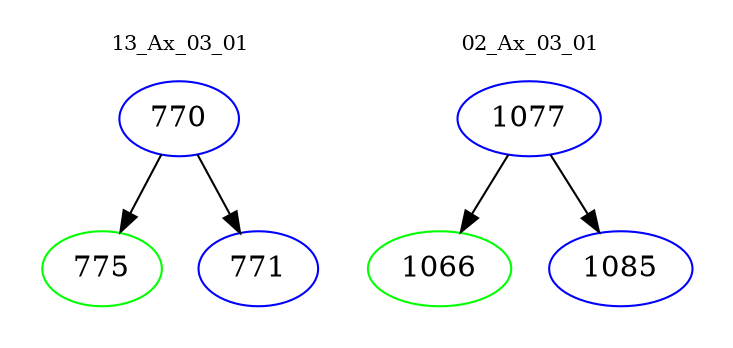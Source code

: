 digraph{
subgraph cluster_0 {
color = white
label = "13_Ax_03_01";
fontsize=10;
T0_770 [label="770", color="blue"]
T0_770 -> T0_775 [color="black"]
T0_775 [label="775", color="green"]
T0_770 -> T0_771 [color="black"]
T0_771 [label="771", color="blue"]
}
subgraph cluster_1 {
color = white
label = "02_Ax_03_01";
fontsize=10;
T1_1077 [label="1077", color="blue"]
T1_1077 -> T1_1066 [color="black"]
T1_1066 [label="1066", color="green"]
T1_1077 -> T1_1085 [color="black"]
T1_1085 [label="1085", color="blue"]
}
}
